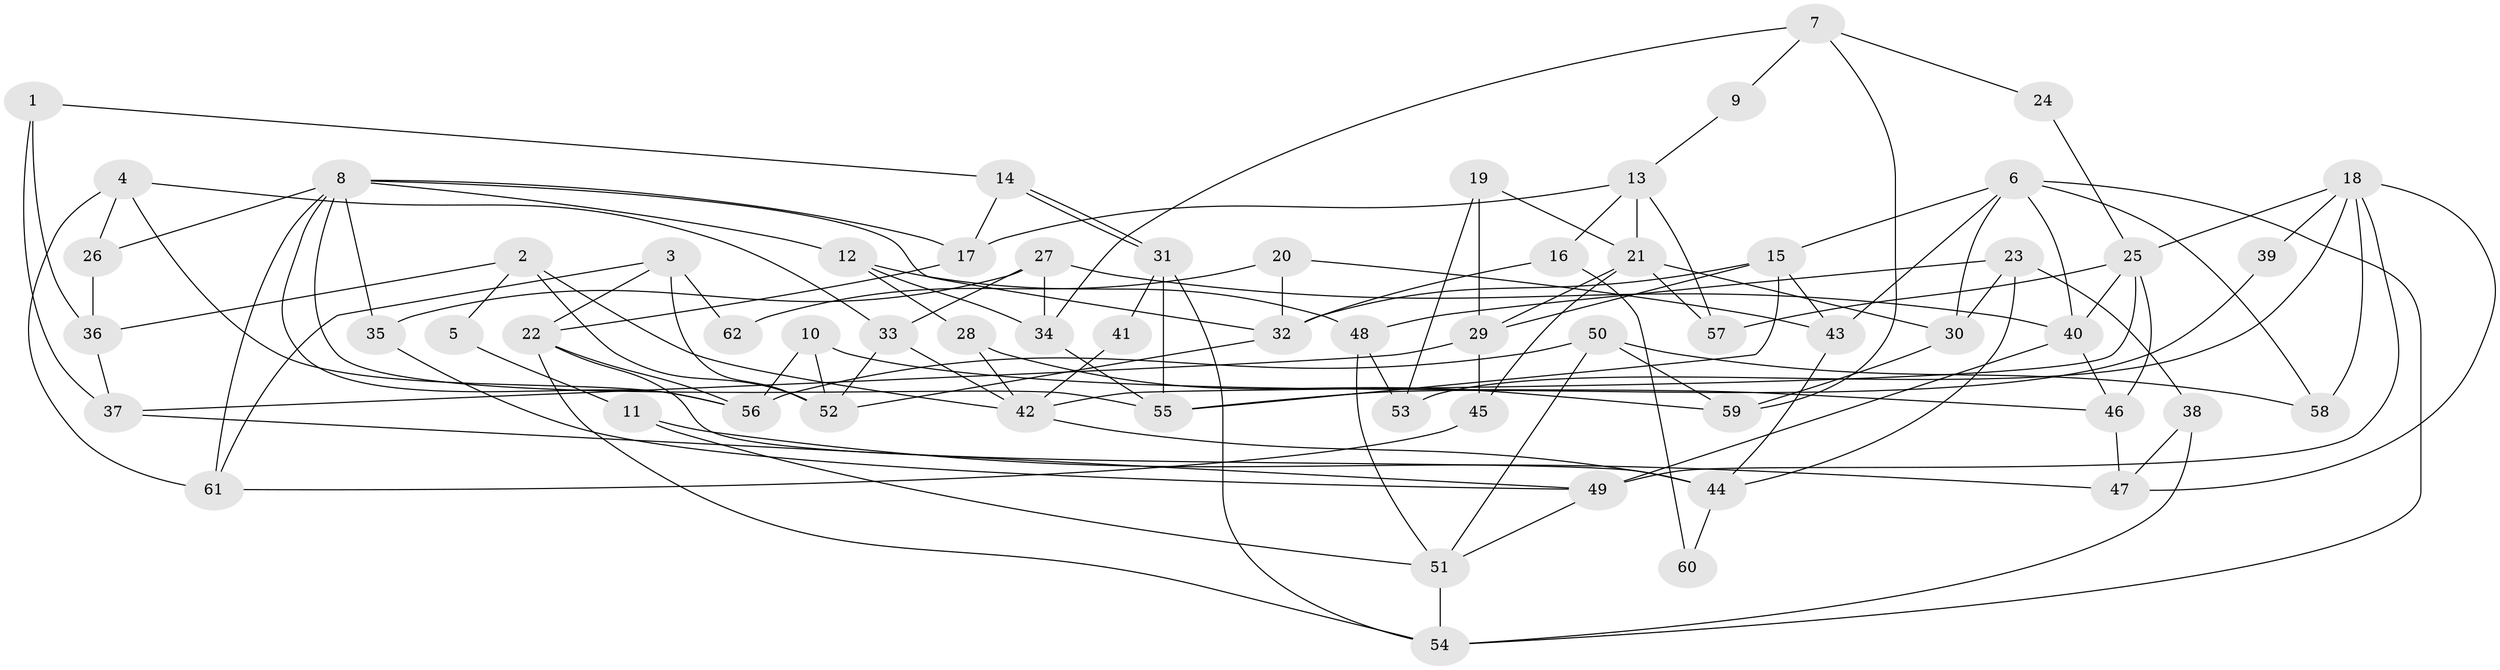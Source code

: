 // Generated by graph-tools (version 1.1) at 2025/50/03/09/25 03:50:11]
// undirected, 62 vertices, 124 edges
graph export_dot {
graph [start="1"]
  node [color=gray90,style=filled];
  1;
  2;
  3;
  4;
  5;
  6;
  7;
  8;
  9;
  10;
  11;
  12;
  13;
  14;
  15;
  16;
  17;
  18;
  19;
  20;
  21;
  22;
  23;
  24;
  25;
  26;
  27;
  28;
  29;
  30;
  31;
  32;
  33;
  34;
  35;
  36;
  37;
  38;
  39;
  40;
  41;
  42;
  43;
  44;
  45;
  46;
  47;
  48;
  49;
  50;
  51;
  52;
  53;
  54;
  55;
  56;
  57;
  58;
  59;
  60;
  61;
  62;
  1 -- 37;
  1 -- 14;
  1 -- 36;
  2 -- 42;
  2 -- 36;
  2 -- 5;
  2 -- 52;
  3 -- 61;
  3 -- 52;
  3 -- 22;
  3 -- 62;
  4 -- 26;
  4 -- 56;
  4 -- 33;
  4 -- 61;
  5 -- 11;
  6 -- 30;
  6 -- 15;
  6 -- 40;
  6 -- 43;
  6 -- 54;
  6 -- 58;
  7 -- 59;
  7 -- 34;
  7 -- 9;
  7 -- 24;
  8 -- 55;
  8 -- 56;
  8 -- 12;
  8 -- 17;
  8 -- 26;
  8 -- 32;
  8 -- 35;
  8 -- 61;
  9 -- 13;
  10 -- 46;
  10 -- 52;
  10 -- 56;
  11 -- 47;
  11 -- 51;
  12 -- 34;
  12 -- 28;
  12 -- 48;
  13 -- 17;
  13 -- 21;
  13 -- 16;
  13 -- 57;
  14 -- 31;
  14 -- 31;
  14 -- 17;
  15 -- 43;
  15 -- 32;
  15 -- 29;
  15 -- 55;
  16 -- 32;
  16 -- 60;
  17 -- 22;
  18 -- 53;
  18 -- 47;
  18 -- 25;
  18 -- 39;
  18 -- 49;
  18 -- 58;
  19 -- 29;
  19 -- 21;
  19 -- 53;
  20 -- 43;
  20 -- 32;
  20 -- 62;
  21 -- 57;
  21 -- 45;
  21 -- 29;
  21 -- 30;
  22 -- 56;
  22 -- 44;
  22 -- 54;
  23 -- 44;
  23 -- 48;
  23 -- 30;
  23 -- 38;
  24 -- 25;
  25 -- 40;
  25 -- 42;
  25 -- 46;
  25 -- 57;
  26 -- 36;
  27 -- 40;
  27 -- 35;
  27 -- 33;
  27 -- 34;
  28 -- 42;
  28 -- 59;
  29 -- 37;
  29 -- 45;
  30 -- 59;
  31 -- 54;
  31 -- 41;
  31 -- 55;
  32 -- 52;
  33 -- 42;
  33 -- 52;
  34 -- 55;
  35 -- 49;
  36 -- 37;
  37 -- 49;
  38 -- 54;
  38 -- 47;
  39 -- 55;
  40 -- 49;
  40 -- 46;
  41 -- 42;
  42 -- 44;
  43 -- 44;
  44 -- 60;
  45 -- 61;
  46 -- 47;
  48 -- 51;
  48 -- 53;
  49 -- 51;
  50 -- 59;
  50 -- 58;
  50 -- 51;
  50 -- 56;
  51 -- 54;
}
